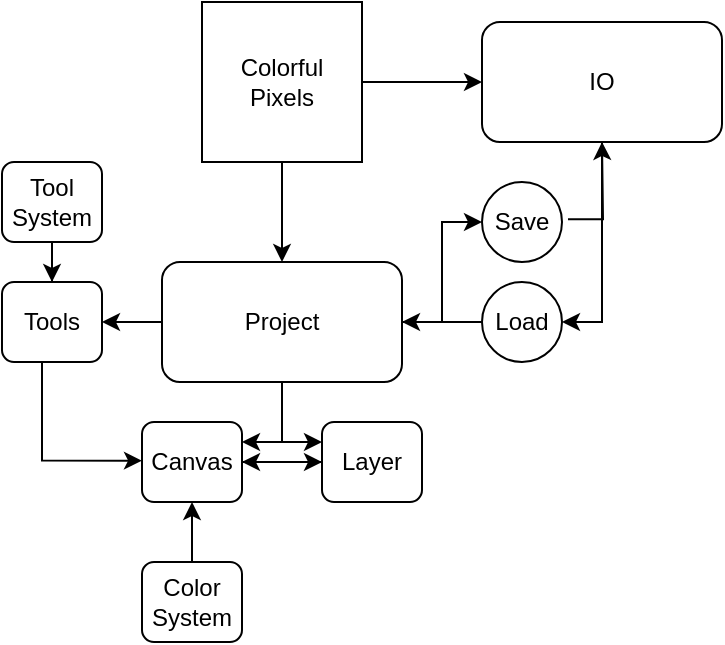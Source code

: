 <mxfile version="24.4.0" type="device">
  <diagram name="Page-1" id="OkWnbvSVXBs6wZwt7zQD">
    <mxGraphModel dx="946" dy="581" grid="1" gridSize="10" guides="1" tooltips="1" connect="1" arrows="1" fold="1" page="1" pageScale="1" pageWidth="850" pageHeight="1100" math="0" shadow="0">
      <root>
        <mxCell id="0" />
        <mxCell id="1" parent="0" />
        <mxCell id="wLUPcjS65Iv6JSeXEXH0-4" style="edgeStyle=orthogonalEdgeStyle;rounded=0;orthogonalLoop=1;jettySize=auto;html=1;entryX=0.5;entryY=0;entryDx=0;entryDy=0;" edge="1" parent="1" source="wLUPcjS65Iv6JSeXEXH0-1" target="wLUPcjS65Iv6JSeXEXH0-3">
          <mxGeometry relative="1" as="geometry" />
        </mxCell>
        <mxCell id="wLUPcjS65Iv6JSeXEXH0-6" style="edgeStyle=orthogonalEdgeStyle;rounded=0;orthogonalLoop=1;jettySize=auto;html=1;entryX=0;entryY=0.5;entryDx=0;entryDy=0;" edge="1" parent="1" source="wLUPcjS65Iv6JSeXEXH0-1" target="wLUPcjS65Iv6JSeXEXH0-5">
          <mxGeometry relative="1" as="geometry" />
        </mxCell>
        <mxCell id="wLUPcjS65Iv6JSeXEXH0-1" value="Colorful&lt;div&gt;Pixels&lt;/div&gt;" style="whiteSpace=wrap;html=1;aspect=fixed;" vertex="1" parent="1">
          <mxGeometry x="380" y="390" width="80" height="80" as="geometry" />
        </mxCell>
        <mxCell id="wLUPcjS65Iv6JSeXEXH0-14" style="edgeStyle=orthogonalEdgeStyle;rounded=0;orthogonalLoop=1;jettySize=auto;html=1;entryX=0;entryY=0.5;entryDx=0;entryDy=0;" edge="1" parent="1" source="wLUPcjS65Iv6JSeXEXH0-3" target="wLUPcjS65Iv6JSeXEXH0-8">
          <mxGeometry relative="1" as="geometry">
            <Array as="points">
              <mxPoint x="500" y="550" />
              <mxPoint x="500" y="500" />
            </Array>
          </mxGeometry>
        </mxCell>
        <mxCell id="wLUPcjS65Iv6JSeXEXH0-19" style="edgeStyle=orthogonalEdgeStyle;rounded=0;orthogonalLoop=1;jettySize=auto;html=1;entryX=0;entryY=0.25;entryDx=0;entryDy=0;" edge="1" parent="1" source="wLUPcjS65Iv6JSeXEXH0-3" target="wLUPcjS65Iv6JSeXEXH0-17">
          <mxGeometry relative="1" as="geometry">
            <mxPoint x="420" y="610" as="targetPoint" />
            <Array as="points">
              <mxPoint x="420" y="610" />
            </Array>
          </mxGeometry>
        </mxCell>
        <mxCell id="wLUPcjS65Iv6JSeXEXH0-24" style="edgeStyle=orthogonalEdgeStyle;rounded=0;orthogonalLoop=1;jettySize=auto;html=1;entryX=1;entryY=0.25;entryDx=0;entryDy=0;" edge="1" parent="1" source="wLUPcjS65Iv6JSeXEXH0-3" target="wLUPcjS65Iv6JSeXEXH0-16">
          <mxGeometry relative="1" as="geometry">
            <Array as="points">
              <mxPoint x="420" y="610" />
            </Array>
          </mxGeometry>
        </mxCell>
        <mxCell id="wLUPcjS65Iv6JSeXEXH0-3" value="Project" style="rounded=1;whiteSpace=wrap;html=1;" vertex="1" parent="1">
          <mxGeometry x="360" y="520" width="120" height="60" as="geometry" />
        </mxCell>
        <mxCell id="wLUPcjS65Iv6JSeXEXH0-12" style="edgeStyle=orthogonalEdgeStyle;rounded=0;orthogonalLoop=1;jettySize=auto;html=1;entryX=1;entryY=0.5;entryDx=0;entryDy=0;" edge="1" parent="1" target="wLUPcjS65Iv6JSeXEXH0-9">
          <mxGeometry relative="1" as="geometry">
            <mxPoint x="580" y="460" as="sourcePoint" />
            <mxPoint x="570" y="550" as="targetPoint" />
            <Array as="points">
              <mxPoint x="580" y="550" />
            </Array>
          </mxGeometry>
        </mxCell>
        <mxCell id="wLUPcjS65Iv6JSeXEXH0-5" value="IO" style="rounded=1;whiteSpace=wrap;html=1;" vertex="1" parent="1">
          <mxGeometry x="520" y="400" width="120" height="60" as="geometry" />
        </mxCell>
        <mxCell id="wLUPcjS65Iv6JSeXEXH0-15" style="edgeStyle=orthogonalEdgeStyle;rounded=0;orthogonalLoop=1;jettySize=auto;html=1;exitX=1.075;exitY=0.465;exitDx=0;exitDy=0;exitPerimeter=0;" edge="1" parent="1" source="wLUPcjS65Iv6JSeXEXH0-8">
          <mxGeometry relative="1" as="geometry">
            <mxPoint x="580" y="460" as="targetPoint" />
            <mxPoint x="560" y="500" as="sourcePoint" />
          </mxGeometry>
        </mxCell>
        <mxCell id="wLUPcjS65Iv6JSeXEXH0-8" value="Save" style="ellipse;whiteSpace=wrap;html=1;aspect=fixed;" vertex="1" parent="1">
          <mxGeometry x="520" y="480" width="40" height="40" as="geometry" />
        </mxCell>
        <mxCell id="wLUPcjS65Iv6JSeXEXH0-11" style="edgeStyle=orthogonalEdgeStyle;rounded=0;orthogonalLoop=1;jettySize=auto;html=1;" edge="1" parent="1" source="wLUPcjS65Iv6JSeXEXH0-9">
          <mxGeometry relative="1" as="geometry">
            <mxPoint x="480" y="550" as="targetPoint" />
          </mxGeometry>
        </mxCell>
        <mxCell id="wLUPcjS65Iv6JSeXEXH0-9" value="Load" style="ellipse;whiteSpace=wrap;html=1;aspect=fixed;" vertex="1" parent="1">
          <mxGeometry x="520" y="530" width="40" height="40" as="geometry" />
        </mxCell>
        <mxCell id="wLUPcjS65Iv6JSeXEXH0-23" style="edgeStyle=orthogonalEdgeStyle;rounded=0;orthogonalLoop=1;jettySize=auto;html=1;entryX=0;entryY=0.5;entryDx=0;entryDy=0;" edge="1" parent="1" source="wLUPcjS65Iv6JSeXEXH0-16" target="wLUPcjS65Iv6JSeXEXH0-17">
          <mxGeometry relative="1" as="geometry" />
        </mxCell>
        <mxCell id="wLUPcjS65Iv6JSeXEXH0-16" value="Canvas" style="rounded=1;whiteSpace=wrap;html=1;" vertex="1" parent="1">
          <mxGeometry x="350" y="600" width="50" height="40" as="geometry" />
        </mxCell>
        <mxCell id="wLUPcjS65Iv6JSeXEXH0-21" style="edgeStyle=orthogonalEdgeStyle;rounded=0;orthogonalLoop=1;jettySize=auto;html=1;entryX=1;entryY=0.5;entryDx=0;entryDy=0;" edge="1" parent="1" source="wLUPcjS65Iv6JSeXEXH0-17" target="wLUPcjS65Iv6JSeXEXH0-16">
          <mxGeometry relative="1" as="geometry" />
        </mxCell>
        <mxCell id="wLUPcjS65Iv6JSeXEXH0-17" value="Layer" style="rounded=1;whiteSpace=wrap;html=1;" vertex="1" parent="1">
          <mxGeometry x="440" y="600" width="50" height="40" as="geometry" />
        </mxCell>
        <mxCell id="wLUPcjS65Iv6JSeXEXH0-32" style="edgeStyle=orthogonalEdgeStyle;rounded=0;orthogonalLoop=1;jettySize=auto;html=1;entryX=-0.063;entryY=0.483;entryDx=0;entryDy=0;entryPerimeter=0;" edge="1" parent="1">
          <mxGeometry relative="1" as="geometry">
            <mxPoint x="350" y="619.32" as="targetPoint" />
            <mxPoint x="308.15" y="570" as="sourcePoint" />
            <Array as="points">
              <mxPoint x="300" y="570" />
              <mxPoint x="300" y="619" />
            </Array>
          </mxGeometry>
        </mxCell>
        <mxCell id="wLUPcjS65Iv6JSeXEXH0-26" value="Tools" style="rounded=1;whiteSpace=wrap;html=1;" vertex="1" parent="1">
          <mxGeometry x="280" y="530" width="50" height="40" as="geometry" />
        </mxCell>
        <mxCell id="wLUPcjS65Iv6JSeXEXH0-28" style="edgeStyle=orthogonalEdgeStyle;rounded=0;orthogonalLoop=1;jettySize=auto;html=1;entryX=0.5;entryY=0;entryDx=0;entryDy=0;" edge="1" parent="1" source="wLUPcjS65Iv6JSeXEXH0-27" target="wLUPcjS65Iv6JSeXEXH0-26">
          <mxGeometry relative="1" as="geometry" />
        </mxCell>
        <mxCell id="wLUPcjS65Iv6JSeXEXH0-27" value="Tool&lt;div&gt;System&lt;/div&gt;" style="rounded=1;whiteSpace=wrap;html=1;" vertex="1" parent="1">
          <mxGeometry x="280" y="470" width="50" height="40" as="geometry" />
        </mxCell>
        <mxCell id="wLUPcjS65Iv6JSeXEXH0-31" style="edgeStyle=orthogonalEdgeStyle;rounded=0;orthogonalLoop=1;jettySize=auto;html=1;entryX=1.041;entryY=0.483;entryDx=0;entryDy=0;entryPerimeter=0;exitX=0;exitY=0.5;exitDx=0;exitDy=0;" edge="1" parent="1" source="wLUPcjS65Iv6JSeXEXH0-3">
          <mxGeometry relative="1" as="geometry">
            <mxPoint x="357.95" y="550" as="sourcePoint" />
            <mxPoint x="330.0" y="550.32" as="targetPoint" />
          </mxGeometry>
        </mxCell>
        <mxCell id="wLUPcjS65Iv6JSeXEXH0-34" style="edgeStyle=orthogonalEdgeStyle;rounded=0;orthogonalLoop=1;jettySize=auto;html=1;entryX=0.5;entryY=1;entryDx=0;entryDy=0;" edge="1" parent="1" source="wLUPcjS65Iv6JSeXEXH0-33" target="wLUPcjS65Iv6JSeXEXH0-16">
          <mxGeometry relative="1" as="geometry" />
        </mxCell>
        <mxCell id="wLUPcjS65Iv6JSeXEXH0-33" value="Color System" style="rounded=1;whiteSpace=wrap;html=1;" vertex="1" parent="1">
          <mxGeometry x="350" y="670" width="50" height="40" as="geometry" />
        </mxCell>
      </root>
    </mxGraphModel>
  </diagram>
</mxfile>
